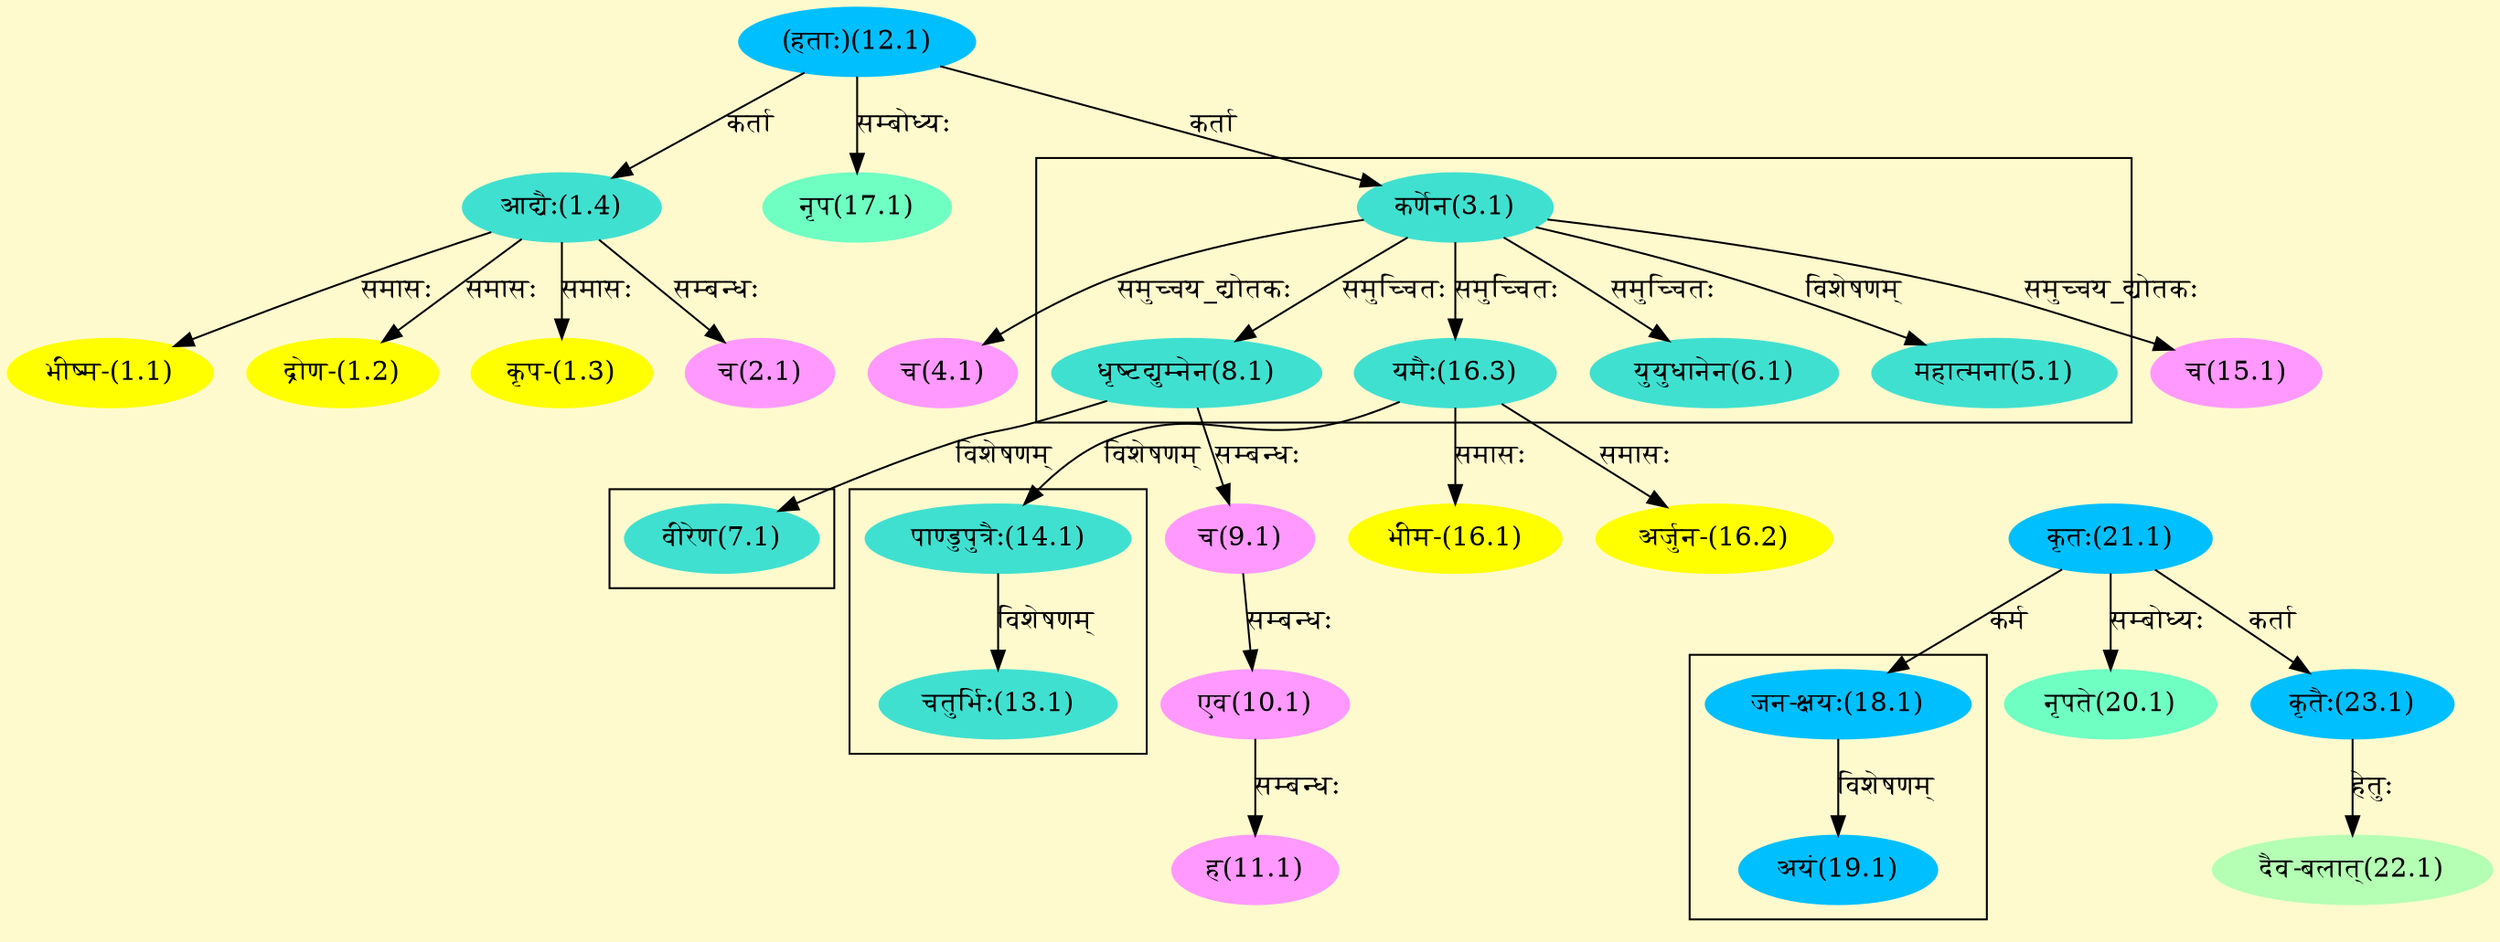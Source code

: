 digraph G{
rankdir=BT;
 compound=true;
 bgcolor="lemonchiffon1";

subgraph cluster_1{
Node5_1 [style=filled, color="#40E0D0" label = "महात्मना(5.1)"]
Node3_1 [style=filled, color="#40E0D0" label = "कर्णेन(3.1)"]
Node6_1 [style=filled, color="#40E0D0" label = "युयुधानेन(6.1)"]
Node8_1 [style=filled, color="#40E0D0" label = "धृष्टद्युम्नेन(8.1)"]
Node16_3 [style=filled, color="#40E0D0" label = "यमैः(16.3)"]

}

subgraph cluster_2{
Node7_1 [style=filled, color="#40E0D0" label = "वीरेण(7.1)"]
Node8_1 [style=filled, color="#40E0D0" label = "धृष्टद्युम्नेन(8.1)"]

}

subgraph cluster_3{
Node13_1 [style=filled, color="#40E0D0" label = "चतुर्भिः(13.1)"]
Node14_1 [style=filled, color="#40E0D0" label = "पाण्डुपुत्रैः(14.1)"]

}

subgraph cluster_4{
Node14_1 [style=filled, color="#40E0D0" label = "पाण्डुपुत्रैः(14.1)"]
Node16_3 [style=filled, color="#40E0D0" label = "यमैः(16.3)"]

}

subgraph cluster_5{
Node19_1 [style=filled, color="#00BFFF" label = "अयं(19.1)"]
Node18_1 [style=filled, color="#00BFFF" label = "जन-क्षयः(18.1)"]

}
Node1_1 [style=filled, color="#FFFF00" label = "भीष्म-(1.1)"]
Node1_4 [style=filled, color="#40E0D0" label = "आद्यैः(1.4)"]
Node1_2 [style=filled, color="#FFFF00" label = "द्रोण-(1.2)"]
Node1_3 [style=filled, color="#FFFF00" label = "कृप-(1.3)"]
Node12_1 [style=filled, color="#00BFFF" label = "(हताः)(12.1)"]
Node2_1 [style=filled, color="#FF99FF" label = "च(2.1)"]
Node3_1 [style=filled, color="#40E0D0" label = "कर्णेन(3.1)"]
Node4_1 [style=filled, color="#FF99FF" label = "च(4.1)"]
Node9_1 [style=filled, color="#FF99FF" label = "च(9.1)"]
Node8_1 [style=filled, color="#40E0D0" label = "धृष्टद्युम्नेन(8.1)"]
Node10_1 [style=filled, color="#FF99FF" label = "एव(10.1)"]
Node11_1 [style=filled, color="#FF99FF" label = "ह(11.1)"]
Node15_1 [style=filled, color="#FF99FF" label = "च(15.1)"]
Node16_1 [style=filled, color="#FFFF00" label = "भीम-(16.1)"]
Node16_3 [style=filled, color="#40E0D0" label = "यमैः(16.3)"]
Node16_2 [style=filled, color="#FFFF00" label = "अर्जुन-(16.2)"]
Node17_1 [style=filled, color="#6FFFC3" label = "नृप(17.1)"]
Node18_1 [style=filled, color="#00BFFF" label = "जन-क्षयः(18.1)"]
Node21_1 [style=filled, color="#00BFFF" label = "कृतः(21.1)"]
Node20_1 [style=filled, color="#6FFFC3" label = "नृपते(20.1)"]
Node22_1 [style=filled, color="#B4FFB4" label = "दैव-बलात्(22.1)"]
Node23_1 [style=filled, color="#00BFFF" label = "कृतैः(23.1)"]
/* Start of Relations section */

Node1_1 -> Node1_4 [  label="समासः"  dir="back" ]
Node1_2 -> Node1_4 [  label="समासः"  dir="back" ]
Node1_3 -> Node1_4 [  label="समासः"  dir="back" ]
Node1_4 -> Node12_1 [  label="कर्ता"  dir="back" ]
Node2_1 -> Node1_4 [  label="सम्बन्धः"  dir="back" ]
Node3_1 -> Node12_1 [  label="कर्ता"  dir="back" ]
Node4_1 -> Node3_1 [  label="समुच्चय_द्योतकः"  dir="back" ]
Node5_1 -> Node3_1 [  label="विशेषणम्"  dir="back" ]
Node6_1 -> Node3_1 [  label="समुच्चितः"  dir="back" ]
Node7_1 -> Node8_1 [  label="विशेषणम्"  dir="back" ]
Node8_1 -> Node3_1 [  label="समुच्चितः"  dir="back" ]
Node9_1 -> Node8_1 [  label="सम्बन्धः"  dir="back" ]
Node10_1 -> Node9_1 [  label="सम्बन्धः"  dir="back" ]
Node11_1 -> Node10_1 [  label="सम्बन्धः"  dir="back" ]
Node13_1 -> Node14_1 [  label="विशेषणम्"  dir="back" ]
Node14_1 -> Node16_3 [  label="विशेषणम्"  dir="back" ]
Node15_1 -> Node3_1 [  label="समुच्चय_द्योतकः"  dir="back" ]
Node16_1 -> Node16_3 [  label="समासः"  dir="back" ]
Node16_2 -> Node16_3 [  label="समासः"  dir="back" ]
Node16_3 -> Node3_1 [  label="समुच्चितः"  dir="back" ]
Node17_1 -> Node12_1 [  label="सम्बोध्यः"  dir="back" ]
Node18_1 -> Node21_1 [  label="कर्म"  dir="back" ]
Node19_1 -> Node18_1 [  label="विशेषणम्"  dir="back" ]
Node20_1 -> Node21_1 [  label="सम्बोध्यः"  dir="back" ]
Node22_1 -> Node23_1 [  label="हेतुः"  dir="back" ]
Node23_1 -> Node21_1 [  label="कर्ता"  dir="back" ]
}
